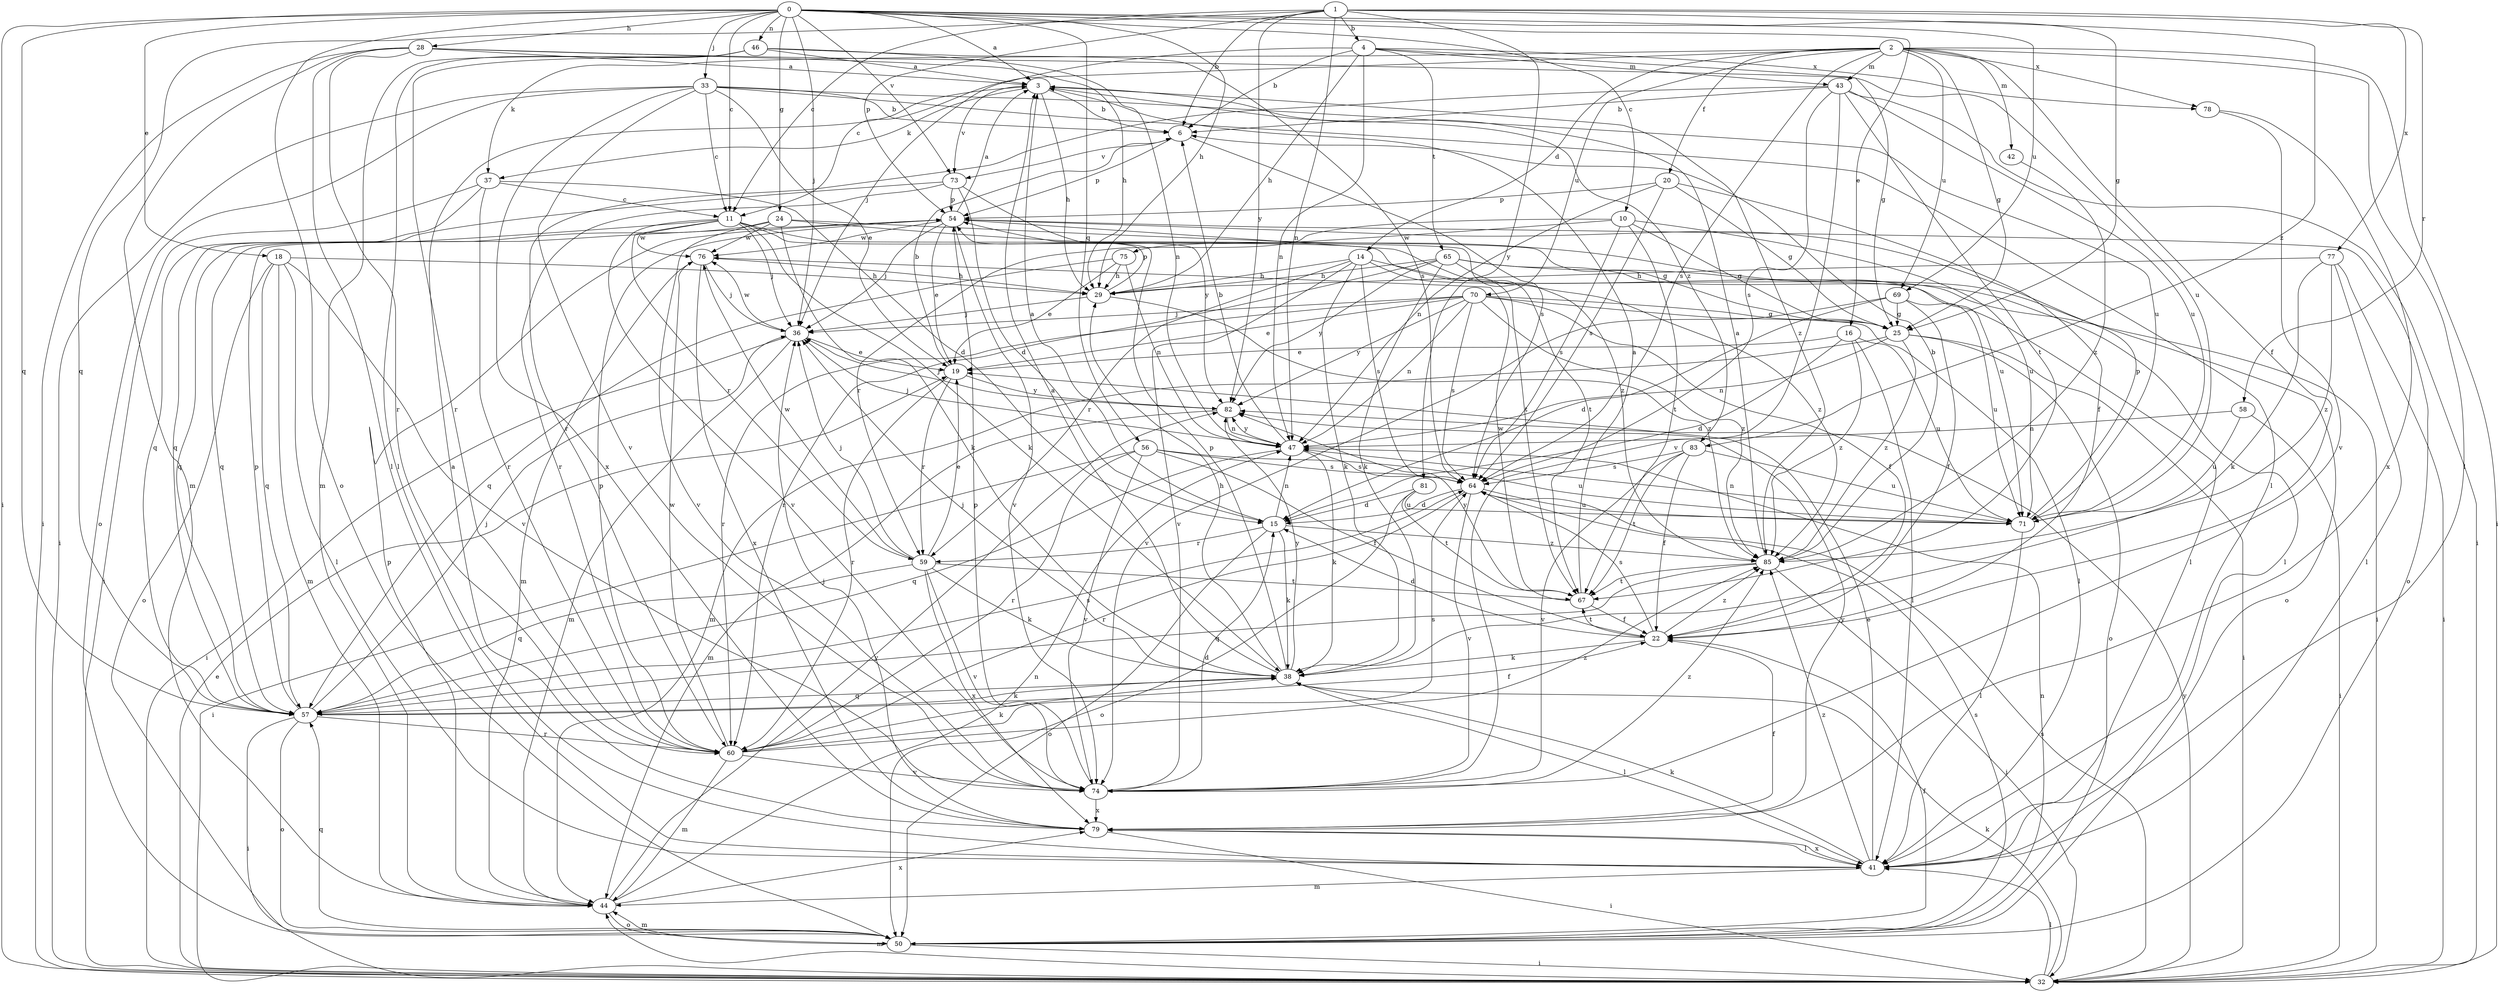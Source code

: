 strict digraph  {
0;
1;
2;
3;
4;
6;
10;
11;
14;
15;
16;
18;
19;
20;
22;
24;
25;
28;
29;
32;
33;
36;
37;
38;
41;
42;
43;
44;
46;
47;
50;
54;
56;
57;
58;
59;
60;
64;
65;
67;
69;
70;
71;
73;
74;
75;
76;
77;
78;
79;
81;
82;
83;
85;
0 -> 3  [label=a];
0 -> 10  [label=c];
0 -> 11  [label=c];
0 -> 16  [label=e];
0 -> 18  [label=e];
0 -> 24  [label=g];
0 -> 25  [label=g];
0 -> 28  [label=h];
0 -> 29  [label=h];
0 -> 32  [label=i];
0 -> 33  [label=j];
0 -> 36  [label=j];
0 -> 46  [label=n];
0 -> 50  [label=o];
0 -> 56  [label=q];
0 -> 57  [label=q];
0 -> 69  [label=u];
0 -> 73  [label=v];
1 -> 4  [label=b];
1 -> 6  [label=b];
1 -> 11  [label=c];
1 -> 47  [label=n];
1 -> 54  [label=p];
1 -> 57  [label=q];
1 -> 58  [label=r];
1 -> 77  [label=x];
1 -> 81  [label=y];
1 -> 82  [label=y];
1 -> 83  [label=z];
2 -> 11  [label=c];
2 -> 14  [label=d];
2 -> 20  [label=f];
2 -> 22  [label=f];
2 -> 25  [label=g];
2 -> 32  [label=i];
2 -> 37  [label=k];
2 -> 41  [label=l];
2 -> 42  [label=m];
2 -> 43  [label=m];
2 -> 64  [label=s];
2 -> 69  [label=u];
2 -> 70  [label=u];
2 -> 78  [label=x];
3 -> 6  [label=b];
3 -> 29  [label=h];
3 -> 37  [label=k];
3 -> 73  [label=v];
3 -> 83  [label=z];
3 -> 85  [label=z];
4 -> 6  [label=b];
4 -> 25  [label=g];
4 -> 29  [label=h];
4 -> 36  [label=j];
4 -> 43  [label=m];
4 -> 47  [label=n];
4 -> 65  [label=t];
4 -> 78  [label=x];
6 -> 54  [label=p];
6 -> 64  [label=s];
6 -> 73  [label=v];
10 -> 25  [label=g];
10 -> 59  [label=r];
10 -> 64  [label=s];
10 -> 67  [label=t];
10 -> 71  [label=u];
10 -> 75  [label=w];
11 -> 36  [label=j];
11 -> 38  [label=k];
11 -> 57  [label=q];
11 -> 59  [label=r];
11 -> 67  [label=t];
11 -> 74  [label=v];
11 -> 76  [label=w];
11 -> 85  [label=z];
14 -> 29  [label=h];
14 -> 32  [label=i];
14 -> 38  [label=k];
14 -> 41  [label=l];
14 -> 59  [label=r];
14 -> 64  [label=s];
14 -> 74  [label=v];
15 -> 3  [label=a];
15 -> 38  [label=k];
15 -> 47  [label=n];
15 -> 50  [label=o];
15 -> 59  [label=r];
15 -> 85  [label=z];
16 -> 15  [label=d];
16 -> 19  [label=e];
16 -> 41  [label=l];
16 -> 71  [label=u];
16 -> 85  [label=z];
18 -> 29  [label=h];
18 -> 41  [label=l];
18 -> 44  [label=m];
18 -> 50  [label=o];
18 -> 57  [label=q];
18 -> 74  [label=v];
19 -> 6  [label=b];
19 -> 59  [label=r];
19 -> 60  [label=r];
19 -> 82  [label=y];
20 -> 22  [label=f];
20 -> 25  [label=g];
20 -> 47  [label=n];
20 -> 54  [label=p];
20 -> 64  [label=s];
22 -> 15  [label=d];
22 -> 38  [label=k];
22 -> 64  [label=s];
22 -> 67  [label=t];
22 -> 85  [label=z];
24 -> 25  [label=g];
24 -> 38  [label=k];
24 -> 57  [label=q];
24 -> 71  [label=u];
24 -> 74  [label=v];
24 -> 76  [label=w];
25 -> 32  [label=i];
25 -> 44  [label=m];
25 -> 47  [label=n];
25 -> 50  [label=o];
25 -> 85  [label=z];
28 -> 3  [label=a];
28 -> 29  [label=h];
28 -> 32  [label=i];
28 -> 41  [label=l];
28 -> 44  [label=m];
28 -> 60  [label=r];
28 -> 71  [label=u];
29 -> 36  [label=j];
29 -> 54  [label=p];
29 -> 85  [label=z];
32 -> 19  [label=e];
32 -> 38  [label=k];
32 -> 41  [label=l];
32 -> 44  [label=m];
32 -> 64  [label=s];
32 -> 82  [label=y];
33 -> 6  [label=b];
33 -> 11  [label=c];
33 -> 19  [label=e];
33 -> 32  [label=i];
33 -> 41  [label=l];
33 -> 50  [label=o];
33 -> 71  [label=u];
33 -> 74  [label=v];
33 -> 79  [label=x];
36 -> 19  [label=e];
36 -> 32  [label=i];
36 -> 44  [label=m];
36 -> 76  [label=w];
37 -> 11  [label=c];
37 -> 15  [label=d];
37 -> 32  [label=i];
37 -> 57  [label=q];
37 -> 60  [label=r];
38 -> 3  [label=a];
38 -> 29  [label=h];
38 -> 36  [label=j];
38 -> 41  [label=l];
38 -> 54  [label=p];
38 -> 57  [label=q];
38 -> 82  [label=y];
41 -> 19  [label=e];
41 -> 38  [label=k];
41 -> 44  [label=m];
41 -> 79  [label=x];
41 -> 85  [label=z];
42 -> 85  [label=z];
43 -> 6  [label=b];
43 -> 32  [label=i];
43 -> 60  [label=r];
43 -> 64  [label=s];
43 -> 67  [label=t];
43 -> 71  [label=u];
43 -> 74  [label=v];
44 -> 47  [label=n];
44 -> 50  [label=o];
44 -> 54  [label=p];
44 -> 79  [label=x];
44 -> 82  [label=y];
46 -> 3  [label=a];
46 -> 41  [label=l];
46 -> 44  [label=m];
46 -> 47  [label=n];
46 -> 60  [label=r];
46 -> 64  [label=s];
47 -> 6  [label=b];
47 -> 36  [label=j];
47 -> 38  [label=k];
47 -> 57  [label=q];
47 -> 64  [label=s];
47 -> 82  [label=y];
50 -> 22  [label=f];
50 -> 32  [label=i];
50 -> 44  [label=m];
50 -> 47  [label=n];
50 -> 57  [label=q];
50 -> 64  [label=s];
54 -> 3  [label=a];
54 -> 19  [label=e];
54 -> 36  [label=j];
54 -> 50  [label=o];
54 -> 67  [label=t];
54 -> 74  [label=v];
54 -> 76  [label=w];
56 -> 22  [label=f];
56 -> 32  [label=i];
56 -> 60  [label=r];
56 -> 64  [label=s];
56 -> 71  [label=u];
56 -> 74  [label=v];
57 -> 22  [label=f];
57 -> 32  [label=i];
57 -> 36  [label=j];
57 -> 38  [label=k];
57 -> 50  [label=o];
57 -> 54  [label=p];
57 -> 60  [label=r];
57 -> 64  [label=s];
58 -> 32  [label=i];
58 -> 47  [label=n];
58 -> 71  [label=u];
59 -> 19  [label=e];
59 -> 36  [label=j];
59 -> 38  [label=k];
59 -> 57  [label=q];
59 -> 67  [label=t];
59 -> 74  [label=v];
59 -> 76  [label=w];
59 -> 79  [label=x];
60 -> 38  [label=k];
60 -> 44  [label=m];
60 -> 54  [label=p];
60 -> 64  [label=s];
60 -> 74  [label=v];
60 -> 76  [label=w];
60 -> 85  [label=z];
64 -> 15  [label=d];
64 -> 60  [label=r];
64 -> 71  [label=u];
64 -> 74  [label=v];
65 -> 29  [label=h];
65 -> 38  [label=k];
65 -> 41  [label=l];
65 -> 50  [label=o];
65 -> 60  [label=r];
65 -> 82  [label=y];
65 -> 85  [label=z];
67 -> 3  [label=a];
67 -> 22  [label=f];
67 -> 76  [label=w];
67 -> 82  [label=y];
69 -> 15  [label=d];
69 -> 22  [label=f];
69 -> 25  [label=g];
69 -> 71  [label=u];
69 -> 74  [label=v];
70 -> 19  [label=e];
70 -> 22  [label=f];
70 -> 25  [label=g];
70 -> 36  [label=j];
70 -> 41  [label=l];
70 -> 47  [label=n];
70 -> 60  [label=r];
70 -> 64  [label=s];
70 -> 82  [label=y];
70 -> 85  [label=z];
71 -> 41  [label=l];
71 -> 47  [label=n];
71 -> 54  [label=p];
73 -> 15  [label=d];
73 -> 54  [label=p];
73 -> 57  [label=q];
73 -> 60  [label=r];
73 -> 82  [label=y];
74 -> 15  [label=d];
74 -> 54  [label=p];
74 -> 79  [label=x];
74 -> 85  [label=z];
75 -> 19  [label=e];
75 -> 29  [label=h];
75 -> 47  [label=n];
75 -> 57  [label=q];
76 -> 29  [label=h];
76 -> 36  [label=j];
76 -> 44  [label=m];
76 -> 79  [label=x];
77 -> 29  [label=h];
77 -> 32  [label=i];
77 -> 38  [label=k];
77 -> 41  [label=l];
77 -> 85  [label=z];
78 -> 74  [label=v];
78 -> 79  [label=x];
79 -> 3  [label=a];
79 -> 22  [label=f];
79 -> 32  [label=i];
79 -> 36  [label=j];
79 -> 41  [label=l];
79 -> 82  [label=y];
81 -> 15  [label=d];
81 -> 50  [label=o];
81 -> 67  [label=t];
81 -> 71  [label=u];
82 -> 36  [label=j];
82 -> 44  [label=m];
82 -> 47  [label=n];
83 -> 22  [label=f];
83 -> 64  [label=s];
83 -> 67  [label=t];
83 -> 71  [label=u];
83 -> 74  [label=v];
85 -> 3  [label=a];
85 -> 6  [label=b];
85 -> 32  [label=i];
85 -> 57  [label=q];
85 -> 67  [label=t];
}
